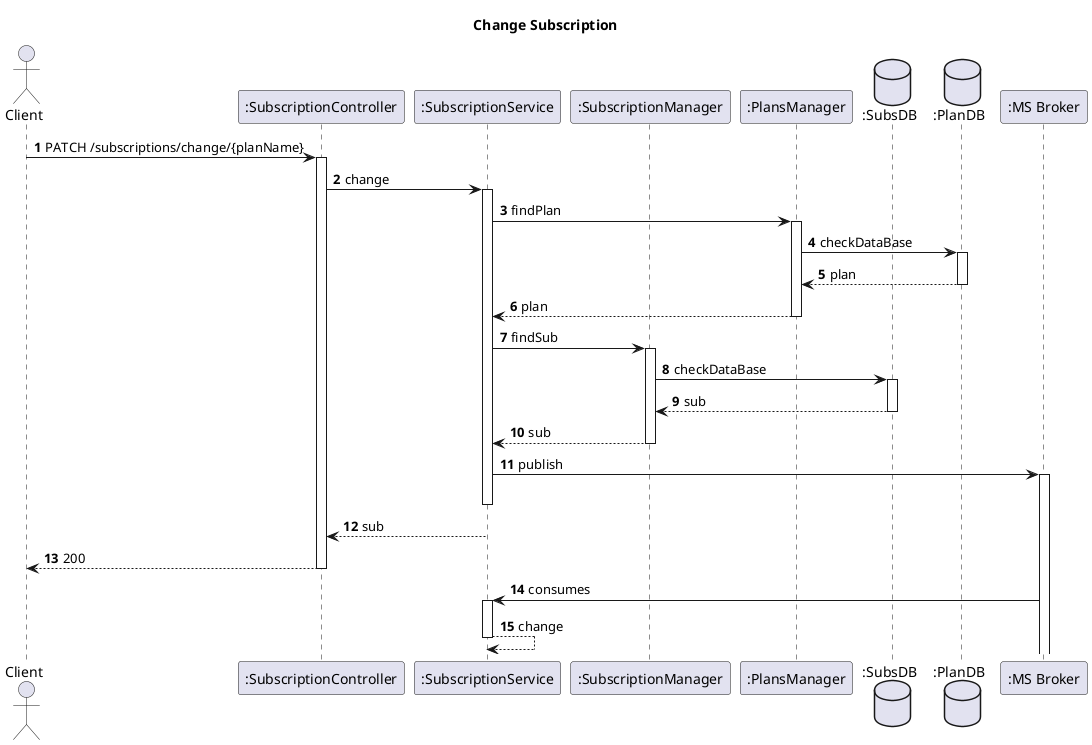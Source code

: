 @startuml
'https://plantuml.com/sequence-diagram
autoactivate on
autonumber
title  Change Subscription

autonumber

actor "Client" as Ac
participant ":SubscriptionController" as Auth
participant ":SubscriptionService" as SService
participant ":SubscriptionManager" as UManager
participant ":PlansManager" as PManager
database ":SubsDB" as SDB
database ":PlanDB" as Plan
participant ":MS Broker" as Broker

Ac->Auth: PATCH /subscriptions/change/{planName}
Auth->SService: change
SService->PManager: findPlan
PManager->Plan: checkDataBase
Plan-->PManager: plan
PManager-->SService: plan
SService->UManager: findSub
UManager->SDB: checkDataBase
SDB-->UManager:sub
UManager --> SService:sub
SService->Broker: publish
deactivate SService
SService -->Auth:sub
Auth --> Ac : 200
Broker-> SService: consumes
SService --> SService: change


@enduml
